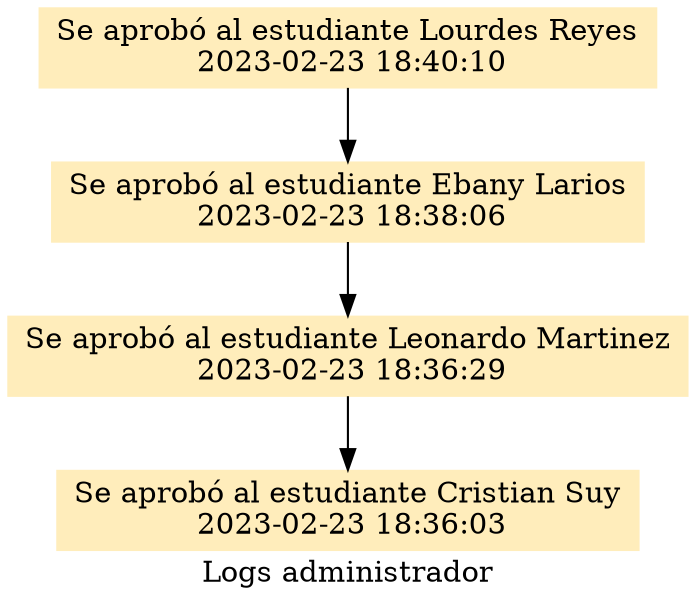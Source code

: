 
		digraph {
		node [color="#FFEDBB", shape=box style=filled]
		label="Logs administrador"
	Log0[label="Se aprobó al estudiante Lourdes Reyes\n 2023-02-23 18:40:10"]
Log1[label="Se aprobó al estudiante Ebany Larios\n 2023-02-23 18:38:06"]
Log2[label="Se aprobó al estudiante Leonardo Martinez\n 2023-02-23 18:36:29"]
Log3[label="Se aprobó al estudiante Cristian Suy\n 2023-02-23 18:36:03"]
Log0->Log1
Log1->Log2
Log2->Log3
}